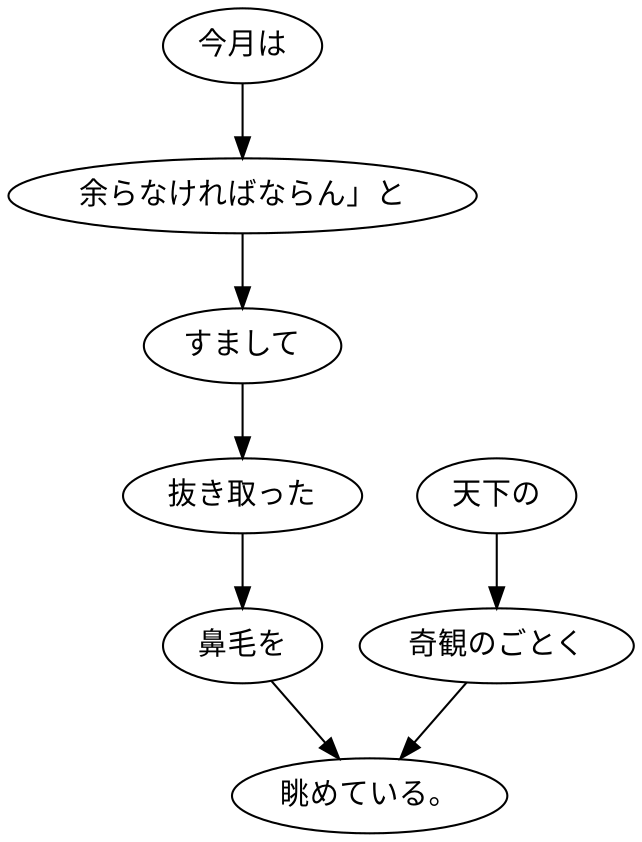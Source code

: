 digraph graph1354 {
	node0 [label="今月は"];
	node1 [label="余らなければならん」と"];
	node2 [label="すまして"];
	node3 [label="抜き取った"];
	node4 [label="鼻毛を"];
	node5 [label="天下の"];
	node6 [label="奇観のごとく"];
	node7 [label="眺めている。"];
	node0 -> node1;
	node1 -> node2;
	node2 -> node3;
	node3 -> node4;
	node4 -> node7;
	node5 -> node6;
	node6 -> node7;
}
